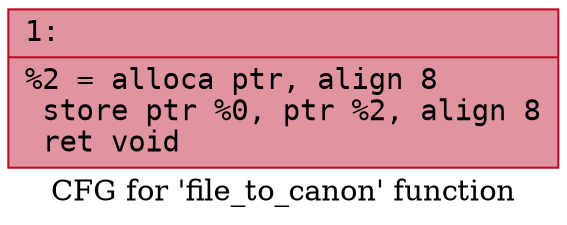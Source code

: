 digraph "CFG for 'file_to_canon' function" {
	label="CFG for 'file_to_canon' function";

	Node0x600001970320 [shape=record,color="#b70d28ff", style=filled, fillcolor="#b70d2870" fontname="Courier",label="{1:\l|  %2 = alloca ptr, align 8\l  store ptr %0, ptr %2, align 8\l  ret void\l}"];
}
